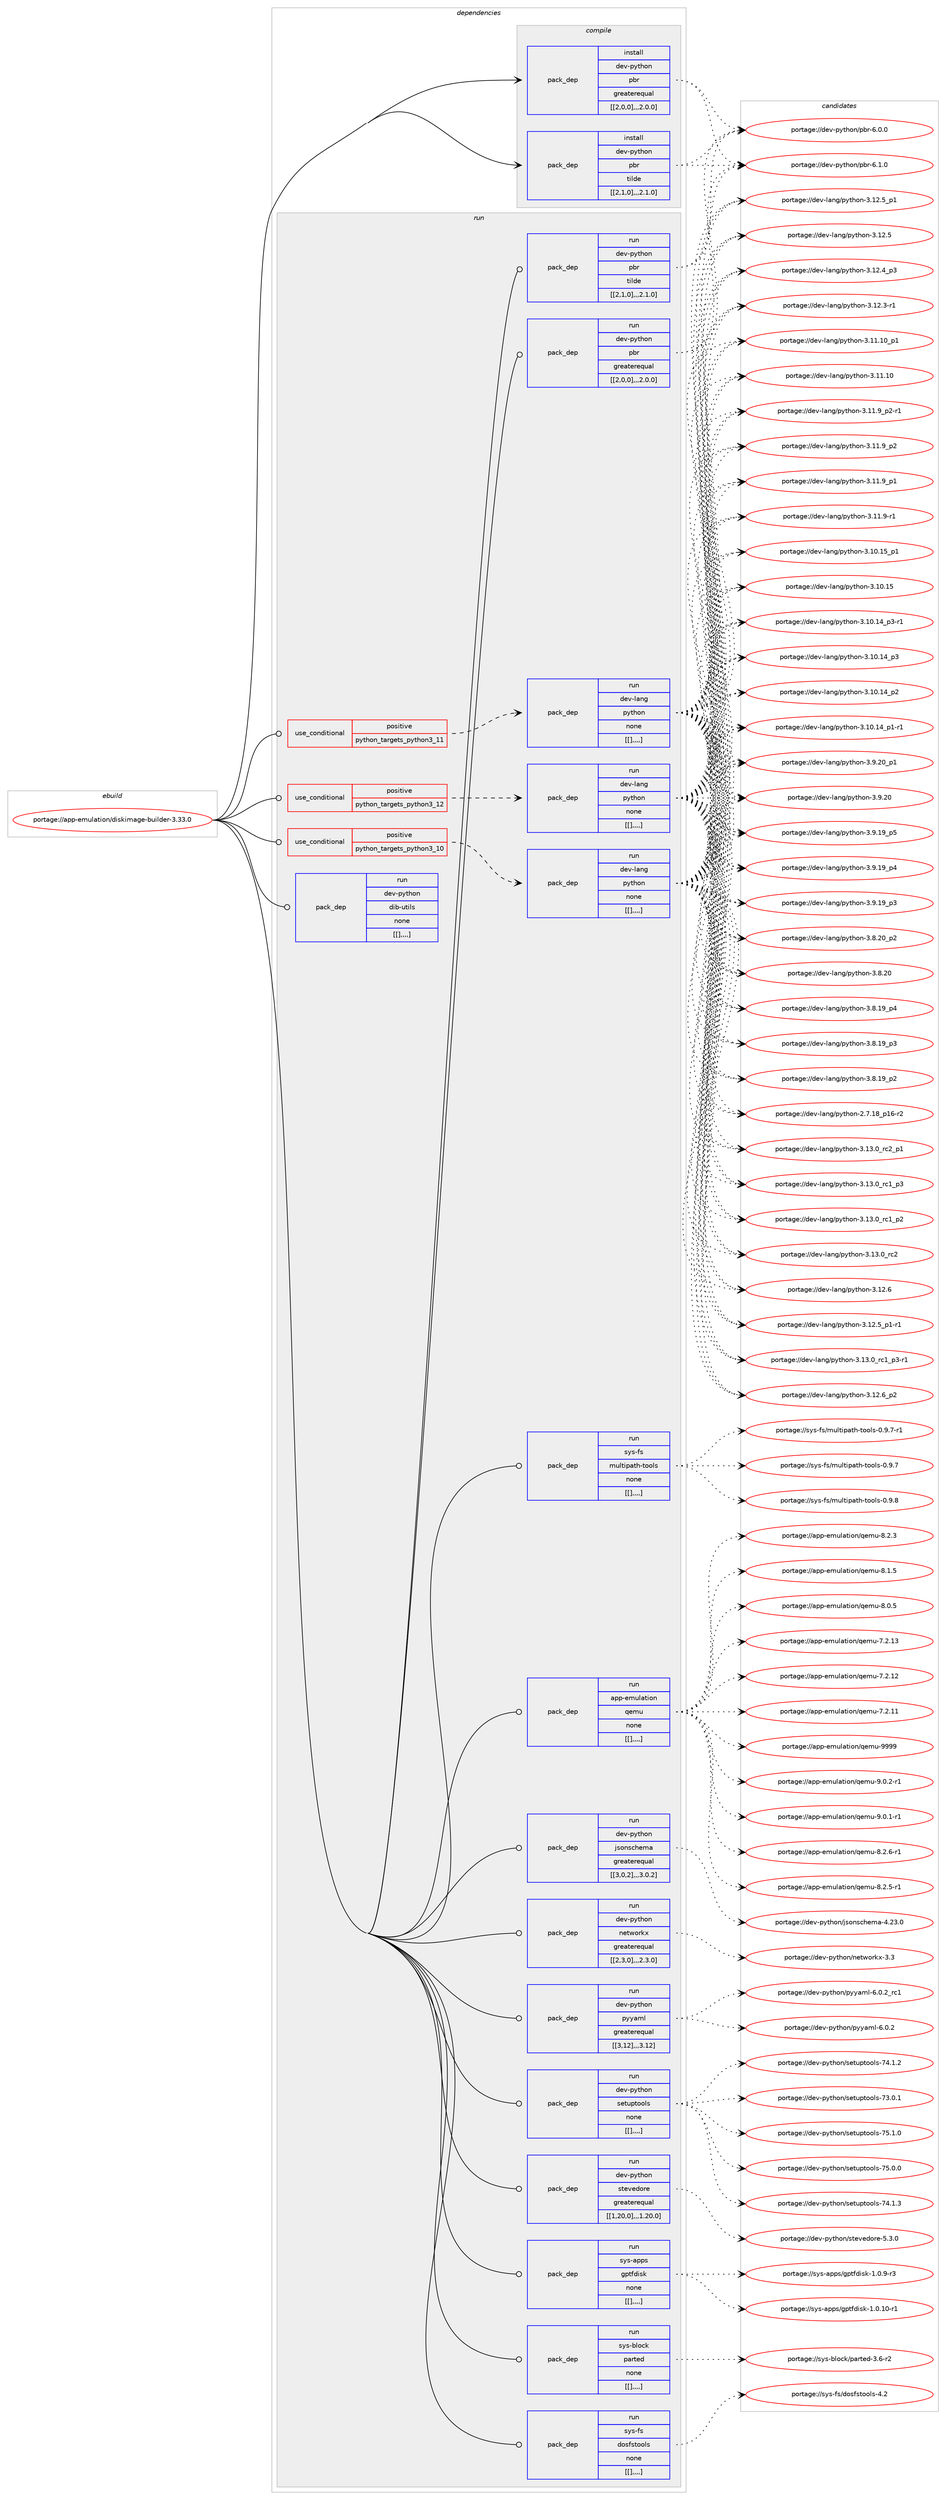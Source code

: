 digraph prolog {

# *************
# Graph options
# *************

newrank=true;
concentrate=true;
compound=true;
graph [rankdir=LR,fontname=Helvetica,fontsize=10,ranksep=1.5];#, ranksep=2.5, nodesep=0.2];
edge  [arrowhead=vee];
node  [fontname=Helvetica,fontsize=10];

# **********
# The ebuild
# **********

subgraph cluster_leftcol {
color=gray;
label=<<i>ebuild</i>>;
id [label="portage://app-emulation/diskimage-builder-3.33.0", color=red, width=4, href="../app-emulation/diskimage-builder-3.33.0.svg"];
}

# ****************
# The dependencies
# ****************

subgraph cluster_midcol {
color=gray;
label=<<i>dependencies</i>>;
subgraph cluster_compile {
fillcolor="#eeeeee";
style=filled;
label=<<i>compile</i>>;
subgraph pack17624 {
dependency24391 [label=<<TABLE BORDER="0" CELLBORDER="1" CELLSPACING="0" CELLPADDING="4" WIDTH="220"><TR><TD ROWSPAN="6" CELLPADDING="30">pack_dep</TD></TR><TR><TD WIDTH="110">install</TD></TR><TR><TD>dev-python</TD></TR><TR><TD>pbr</TD></TR><TR><TD>greaterequal</TD></TR><TR><TD>[[2,0,0],,,2.0.0]</TD></TR></TABLE>>, shape=none, color=blue];
}
id:e -> dependency24391:w [weight=20,style="solid",arrowhead="vee"];
subgraph pack17625 {
dependency24392 [label=<<TABLE BORDER="0" CELLBORDER="1" CELLSPACING="0" CELLPADDING="4" WIDTH="220"><TR><TD ROWSPAN="6" CELLPADDING="30">pack_dep</TD></TR><TR><TD WIDTH="110">install</TD></TR><TR><TD>dev-python</TD></TR><TR><TD>pbr</TD></TR><TR><TD>tilde</TD></TR><TR><TD>[[2,1,0],,,2.1.0]</TD></TR></TABLE>>, shape=none, color=blue];
}
id:e -> dependency24392:w [weight=20,style="solid",arrowhead="vee"];
}
subgraph cluster_compileandrun {
fillcolor="#eeeeee";
style=filled;
label=<<i>compile and run</i>>;
}
subgraph cluster_run {
fillcolor="#eeeeee";
style=filled;
label=<<i>run</i>>;
subgraph cond6618 {
dependency24393 [label=<<TABLE BORDER="0" CELLBORDER="1" CELLSPACING="0" CELLPADDING="4"><TR><TD ROWSPAN="3" CELLPADDING="10">use_conditional</TD></TR><TR><TD>positive</TD></TR><TR><TD>python_targets_python3_10</TD></TR></TABLE>>, shape=none, color=red];
subgraph pack17626 {
dependency24394 [label=<<TABLE BORDER="0" CELLBORDER="1" CELLSPACING="0" CELLPADDING="4" WIDTH="220"><TR><TD ROWSPAN="6" CELLPADDING="30">pack_dep</TD></TR><TR><TD WIDTH="110">run</TD></TR><TR><TD>dev-lang</TD></TR><TR><TD>python</TD></TR><TR><TD>none</TD></TR><TR><TD>[[],,,,]</TD></TR></TABLE>>, shape=none, color=blue];
}
dependency24393:e -> dependency24394:w [weight=20,style="dashed",arrowhead="vee"];
}
id:e -> dependency24393:w [weight=20,style="solid",arrowhead="odot"];
subgraph cond6619 {
dependency24395 [label=<<TABLE BORDER="0" CELLBORDER="1" CELLSPACING="0" CELLPADDING="4"><TR><TD ROWSPAN="3" CELLPADDING="10">use_conditional</TD></TR><TR><TD>positive</TD></TR><TR><TD>python_targets_python3_11</TD></TR></TABLE>>, shape=none, color=red];
subgraph pack17627 {
dependency24396 [label=<<TABLE BORDER="0" CELLBORDER="1" CELLSPACING="0" CELLPADDING="4" WIDTH="220"><TR><TD ROWSPAN="6" CELLPADDING="30">pack_dep</TD></TR><TR><TD WIDTH="110">run</TD></TR><TR><TD>dev-lang</TD></TR><TR><TD>python</TD></TR><TR><TD>none</TD></TR><TR><TD>[[],,,,]</TD></TR></TABLE>>, shape=none, color=blue];
}
dependency24395:e -> dependency24396:w [weight=20,style="dashed",arrowhead="vee"];
}
id:e -> dependency24395:w [weight=20,style="solid",arrowhead="odot"];
subgraph cond6620 {
dependency24397 [label=<<TABLE BORDER="0" CELLBORDER="1" CELLSPACING="0" CELLPADDING="4"><TR><TD ROWSPAN="3" CELLPADDING="10">use_conditional</TD></TR><TR><TD>positive</TD></TR><TR><TD>python_targets_python3_12</TD></TR></TABLE>>, shape=none, color=red];
subgraph pack17628 {
dependency24398 [label=<<TABLE BORDER="0" CELLBORDER="1" CELLSPACING="0" CELLPADDING="4" WIDTH="220"><TR><TD ROWSPAN="6" CELLPADDING="30">pack_dep</TD></TR><TR><TD WIDTH="110">run</TD></TR><TR><TD>dev-lang</TD></TR><TR><TD>python</TD></TR><TR><TD>none</TD></TR><TR><TD>[[],,,,]</TD></TR></TABLE>>, shape=none, color=blue];
}
dependency24397:e -> dependency24398:w [weight=20,style="dashed",arrowhead="vee"];
}
id:e -> dependency24397:w [weight=20,style="solid",arrowhead="odot"];
subgraph pack17629 {
dependency24399 [label=<<TABLE BORDER="0" CELLBORDER="1" CELLSPACING="0" CELLPADDING="4" WIDTH="220"><TR><TD ROWSPAN="6" CELLPADDING="30">pack_dep</TD></TR><TR><TD WIDTH="110">run</TD></TR><TR><TD>app-emulation</TD></TR><TR><TD>qemu</TD></TR><TR><TD>none</TD></TR><TR><TD>[[],,,,]</TD></TR></TABLE>>, shape=none, color=blue];
}
id:e -> dependency24399:w [weight=20,style="solid",arrowhead="odot"];
subgraph pack17630 {
dependency24400 [label=<<TABLE BORDER="0" CELLBORDER="1" CELLSPACING="0" CELLPADDING="4" WIDTH="220"><TR><TD ROWSPAN="6" CELLPADDING="30">pack_dep</TD></TR><TR><TD WIDTH="110">run</TD></TR><TR><TD>dev-python</TD></TR><TR><TD>jsonschema</TD></TR><TR><TD>greaterequal</TD></TR><TR><TD>[[3,0,2],,,3.0.2]</TD></TR></TABLE>>, shape=none, color=blue];
}
id:e -> dependency24400:w [weight=20,style="solid",arrowhead="odot"];
subgraph pack17631 {
dependency24401 [label=<<TABLE BORDER="0" CELLBORDER="1" CELLSPACING="0" CELLPADDING="4" WIDTH="220"><TR><TD ROWSPAN="6" CELLPADDING="30">pack_dep</TD></TR><TR><TD WIDTH="110">run</TD></TR><TR><TD>dev-python</TD></TR><TR><TD>networkx</TD></TR><TR><TD>greaterequal</TD></TR><TR><TD>[[2,3,0],,,2.3.0]</TD></TR></TABLE>>, shape=none, color=blue];
}
id:e -> dependency24401:w [weight=20,style="solid",arrowhead="odot"];
subgraph pack17632 {
dependency24402 [label=<<TABLE BORDER="0" CELLBORDER="1" CELLSPACING="0" CELLPADDING="4" WIDTH="220"><TR><TD ROWSPAN="6" CELLPADDING="30">pack_dep</TD></TR><TR><TD WIDTH="110">run</TD></TR><TR><TD>dev-python</TD></TR><TR><TD>pbr</TD></TR><TR><TD>greaterequal</TD></TR><TR><TD>[[2,0,0],,,2.0.0]</TD></TR></TABLE>>, shape=none, color=blue];
}
id:e -> dependency24402:w [weight=20,style="solid",arrowhead="odot"];
subgraph pack17633 {
dependency24403 [label=<<TABLE BORDER="0" CELLBORDER="1" CELLSPACING="0" CELLPADDING="4" WIDTH="220"><TR><TD ROWSPAN="6" CELLPADDING="30">pack_dep</TD></TR><TR><TD WIDTH="110">run</TD></TR><TR><TD>dev-python</TD></TR><TR><TD>pyyaml</TD></TR><TR><TD>greaterequal</TD></TR><TR><TD>[[3,12],,,3.12]</TD></TR></TABLE>>, shape=none, color=blue];
}
id:e -> dependency24403:w [weight=20,style="solid",arrowhead="odot"];
subgraph pack17634 {
dependency24404 [label=<<TABLE BORDER="0" CELLBORDER="1" CELLSPACING="0" CELLPADDING="4" WIDTH="220"><TR><TD ROWSPAN="6" CELLPADDING="30">pack_dep</TD></TR><TR><TD WIDTH="110">run</TD></TR><TR><TD>dev-python</TD></TR><TR><TD>setuptools</TD></TR><TR><TD>none</TD></TR><TR><TD>[[],,,,]</TD></TR></TABLE>>, shape=none, color=blue];
}
id:e -> dependency24404:w [weight=20,style="solid",arrowhead="odot"];
subgraph pack17635 {
dependency24405 [label=<<TABLE BORDER="0" CELLBORDER="1" CELLSPACING="0" CELLPADDING="4" WIDTH="220"><TR><TD ROWSPAN="6" CELLPADDING="30">pack_dep</TD></TR><TR><TD WIDTH="110">run</TD></TR><TR><TD>dev-python</TD></TR><TR><TD>stevedore</TD></TR><TR><TD>greaterequal</TD></TR><TR><TD>[[1,20,0],,,1.20.0]</TD></TR></TABLE>>, shape=none, color=blue];
}
id:e -> dependency24405:w [weight=20,style="solid",arrowhead="odot"];
subgraph pack17636 {
dependency24406 [label=<<TABLE BORDER="0" CELLBORDER="1" CELLSPACING="0" CELLPADDING="4" WIDTH="220"><TR><TD ROWSPAN="6" CELLPADDING="30">pack_dep</TD></TR><TR><TD WIDTH="110">run</TD></TR><TR><TD>sys-apps</TD></TR><TR><TD>gptfdisk</TD></TR><TR><TD>none</TD></TR><TR><TD>[[],,,,]</TD></TR></TABLE>>, shape=none, color=blue];
}
id:e -> dependency24406:w [weight=20,style="solid",arrowhead="odot"];
subgraph pack17637 {
dependency24407 [label=<<TABLE BORDER="0" CELLBORDER="1" CELLSPACING="0" CELLPADDING="4" WIDTH="220"><TR><TD ROWSPAN="6" CELLPADDING="30">pack_dep</TD></TR><TR><TD WIDTH="110">run</TD></TR><TR><TD>sys-block</TD></TR><TR><TD>parted</TD></TR><TR><TD>none</TD></TR><TR><TD>[[],,,,]</TD></TR></TABLE>>, shape=none, color=blue];
}
id:e -> dependency24407:w [weight=20,style="solid",arrowhead="odot"];
subgraph pack17638 {
dependency24408 [label=<<TABLE BORDER="0" CELLBORDER="1" CELLSPACING="0" CELLPADDING="4" WIDTH="220"><TR><TD ROWSPAN="6" CELLPADDING="30">pack_dep</TD></TR><TR><TD WIDTH="110">run</TD></TR><TR><TD>sys-fs</TD></TR><TR><TD>dosfstools</TD></TR><TR><TD>none</TD></TR><TR><TD>[[],,,,]</TD></TR></TABLE>>, shape=none, color=blue];
}
id:e -> dependency24408:w [weight=20,style="solid",arrowhead="odot"];
subgraph pack17639 {
dependency24409 [label=<<TABLE BORDER="0" CELLBORDER="1" CELLSPACING="0" CELLPADDING="4" WIDTH="220"><TR><TD ROWSPAN="6" CELLPADDING="30">pack_dep</TD></TR><TR><TD WIDTH="110">run</TD></TR><TR><TD>sys-fs</TD></TR><TR><TD>multipath-tools</TD></TR><TR><TD>none</TD></TR><TR><TD>[[],,,,]</TD></TR></TABLE>>, shape=none, color=blue];
}
id:e -> dependency24409:w [weight=20,style="solid",arrowhead="odot"];
subgraph pack17640 {
dependency24410 [label=<<TABLE BORDER="0" CELLBORDER="1" CELLSPACING="0" CELLPADDING="4" WIDTH="220"><TR><TD ROWSPAN="6" CELLPADDING="30">pack_dep</TD></TR><TR><TD WIDTH="110">run</TD></TR><TR><TD>dev-python</TD></TR><TR><TD>dib-utils</TD></TR><TR><TD>none</TD></TR><TR><TD>[[],,,,]</TD></TR></TABLE>>, shape=none, color=blue];
}
id:e -> dependency24410:w [weight=20,style="solid",arrowhead="odot"];
subgraph pack17641 {
dependency24411 [label=<<TABLE BORDER="0" CELLBORDER="1" CELLSPACING="0" CELLPADDING="4" WIDTH="220"><TR><TD ROWSPAN="6" CELLPADDING="30">pack_dep</TD></TR><TR><TD WIDTH="110">run</TD></TR><TR><TD>dev-python</TD></TR><TR><TD>pbr</TD></TR><TR><TD>tilde</TD></TR><TR><TD>[[2,1,0],,,2.1.0]</TD></TR></TABLE>>, shape=none, color=blue];
}
id:e -> dependency24411:w [weight=20,style="solid",arrowhead="odot"];
}
}

# **************
# The candidates
# **************

subgraph cluster_choices {
rank=same;
color=gray;
label=<<i>candidates</i>>;

subgraph choice17624 {
color=black;
nodesep=1;
choice100101118451121211161041111104711298114455446494648 [label="portage://dev-python/pbr-6.1.0", color=red, width=4,href="../dev-python/pbr-6.1.0.svg"];
choice100101118451121211161041111104711298114455446484648 [label="portage://dev-python/pbr-6.0.0", color=red, width=4,href="../dev-python/pbr-6.0.0.svg"];
dependency24391:e -> choice100101118451121211161041111104711298114455446494648:w [style=dotted,weight="100"];
dependency24391:e -> choice100101118451121211161041111104711298114455446484648:w [style=dotted,weight="100"];
}
subgraph choice17625 {
color=black;
nodesep=1;
choice100101118451121211161041111104711298114455446494648 [label="portage://dev-python/pbr-6.1.0", color=red, width=4,href="../dev-python/pbr-6.1.0.svg"];
choice100101118451121211161041111104711298114455446484648 [label="portage://dev-python/pbr-6.0.0", color=red, width=4,href="../dev-python/pbr-6.0.0.svg"];
dependency24392:e -> choice100101118451121211161041111104711298114455446494648:w [style=dotted,weight="100"];
dependency24392:e -> choice100101118451121211161041111104711298114455446484648:w [style=dotted,weight="100"];
}
subgraph choice17626 {
color=black;
nodesep=1;
choice100101118451089711010347112121116104111110455146495146489511499509511249 [label="portage://dev-lang/python-3.13.0_rc2_p1", color=red, width=4,href="../dev-lang/python-3.13.0_rc2_p1.svg"];
choice10010111845108971101034711212111610411111045514649514648951149950 [label="portage://dev-lang/python-3.13.0_rc2", color=red, width=4,href="../dev-lang/python-3.13.0_rc2.svg"];
choice1001011184510897110103471121211161041111104551464951464895114994995112514511449 [label="portage://dev-lang/python-3.13.0_rc1_p3-r1", color=red, width=4,href="../dev-lang/python-3.13.0_rc1_p3-r1.svg"];
choice100101118451089711010347112121116104111110455146495146489511499499511251 [label="portage://dev-lang/python-3.13.0_rc1_p3", color=red, width=4,href="../dev-lang/python-3.13.0_rc1_p3.svg"];
choice100101118451089711010347112121116104111110455146495146489511499499511250 [label="portage://dev-lang/python-3.13.0_rc1_p2", color=red, width=4,href="../dev-lang/python-3.13.0_rc1_p2.svg"];
choice100101118451089711010347112121116104111110455146495046549511250 [label="portage://dev-lang/python-3.12.6_p2", color=red, width=4,href="../dev-lang/python-3.12.6_p2.svg"];
choice10010111845108971101034711212111610411111045514649504654 [label="portage://dev-lang/python-3.12.6", color=red, width=4,href="../dev-lang/python-3.12.6.svg"];
choice1001011184510897110103471121211161041111104551464950465395112494511449 [label="portage://dev-lang/python-3.12.5_p1-r1", color=red, width=4,href="../dev-lang/python-3.12.5_p1-r1.svg"];
choice100101118451089711010347112121116104111110455146495046539511249 [label="portage://dev-lang/python-3.12.5_p1", color=red, width=4,href="../dev-lang/python-3.12.5_p1.svg"];
choice10010111845108971101034711212111610411111045514649504653 [label="portage://dev-lang/python-3.12.5", color=red, width=4,href="../dev-lang/python-3.12.5.svg"];
choice100101118451089711010347112121116104111110455146495046529511251 [label="portage://dev-lang/python-3.12.4_p3", color=red, width=4,href="../dev-lang/python-3.12.4_p3.svg"];
choice100101118451089711010347112121116104111110455146495046514511449 [label="portage://dev-lang/python-3.12.3-r1", color=red, width=4,href="../dev-lang/python-3.12.3-r1.svg"];
choice10010111845108971101034711212111610411111045514649494649489511249 [label="portage://dev-lang/python-3.11.10_p1", color=red, width=4,href="../dev-lang/python-3.11.10_p1.svg"];
choice1001011184510897110103471121211161041111104551464949464948 [label="portage://dev-lang/python-3.11.10", color=red, width=4,href="../dev-lang/python-3.11.10.svg"];
choice1001011184510897110103471121211161041111104551464949465795112504511449 [label="portage://dev-lang/python-3.11.9_p2-r1", color=red, width=4,href="../dev-lang/python-3.11.9_p2-r1.svg"];
choice100101118451089711010347112121116104111110455146494946579511250 [label="portage://dev-lang/python-3.11.9_p2", color=red, width=4,href="../dev-lang/python-3.11.9_p2.svg"];
choice100101118451089711010347112121116104111110455146494946579511249 [label="portage://dev-lang/python-3.11.9_p1", color=red, width=4,href="../dev-lang/python-3.11.9_p1.svg"];
choice100101118451089711010347112121116104111110455146494946574511449 [label="portage://dev-lang/python-3.11.9-r1", color=red, width=4,href="../dev-lang/python-3.11.9-r1.svg"];
choice10010111845108971101034711212111610411111045514649484649539511249 [label="portage://dev-lang/python-3.10.15_p1", color=red, width=4,href="../dev-lang/python-3.10.15_p1.svg"];
choice1001011184510897110103471121211161041111104551464948464953 [label="portage://dev-lang/python-3.10.15", color=red, width=4,href="../dev-lang/python-3.10.15.svg"];
choice100101118451089711010347112121116104111110455146494846495295112514511449 [label="portage://dev-lang/python-3.10.14_p3-r1", color=red, width=4,href="../dev-lang/python-3.10.14_p3-r1.svg"];
choice10010111845108971101034711212111610411111045514649484649529511251 [label="portage://dev-lang/python-3.10.14_p3", color=red, width=4,href="../dev-lang/python-3.10.14_p3.svg"];
choice10010111845108971101034711212111610411111045514649484649529511250 [label="portage://dev-lang/python-3.10.14_p2", color=red, width=4,href="../dev-lang/python-3.10.14_p2.svg"];
choice100101118451089711010347112121116104111110455146494846495295112494511449 [label="portage://dev-lang/python-3.10.14_p1-r1", color=red, width=4,href="../dev-lang/python-3.10.14_p1-r1.svg"];
choice100101118451089711010347112121116104111110455146574650489511249 [label="portage://dev-lang/python-3.9.20_p1", color=red, width=4,href="../dev-lang/python-3.9.20_p1.svg"];
choice10010111845108971101034711212111610411111045514657465048 [label="portage://dev-lang/python-3.9.20", color=red, width=4,href="../dev-lang/python-3.9.20.svg"];
choice100101118451089711010347112121116104111110455146574649579511253 [label="portage://dev-lang/python-3.9.19_p5", color=red, width=4,href="../dev-lang/python-3.9.19_p5.svg"];
choice100101118451089711010347112121116104111110455146574649579511252 [label="portage://dev-lang/python-3.9.19_p4", color=red, width=4,href="../dev-lang/python-3.9.19_p4.svg"];
choice100101118451089711010347112121116104111110455146574649579511251 [label="portage://dev-lang/python-3.9.19_p3", color=red, width=4,href="../dev-lang/python-3.9.19_p3.svg"];
choice100101118451089711010347112121116104111110455146564650489511250 [label="portage://dev-lang/python-3.8.20_p2", color=red, width=4,href="../dev-lang/python-3.8.20_p2.svg"];
choice10010111845108971101034711212111610411111045514656465048 [label="portage://dev-lang/python-3.8.20", color=red, width=4,href="../dev-lang/python-3.8.20.svg"];
choice100101118451089711010347112121116104111110455146564649579511252 [label="portage://dev-lang/python-3.8.19_p4", color=red, width=4,href="../dev-lang/python-3.8.19_p4.svg"];
choice100101118451089711010347112121116104111110455146564649579511251 [label="portage://dev-lang/python-3.8.19_p3", color=red, width=4,href="../dev-lang/python-3.8.19_p3.svg"];
choice100101118451089711010347112121116104111110455146564649579511250 [label="portage://dev-lang/python-3.8.19_p2", color=red, width=4,href="../dev-lang/python-3.8.19_p2.svg"];
choice100101118451089711010347112121116104111110455046554649569511249544511450 [label="portage://dev-lang/python-2.7.18_p16-r2", color=red, width=4,href="../dev-lang/python-2.7.18_p16-r2.svg"];
dependency24394:e -> choice100101118451089711010347112121116104111110455146495146489511499509511249:w [style=dotted,weight="100"];
dependency24394:e -> choice10010111845108971101034711212111610411111045514649514648951149950:w [style=dotted,weight="100"];
dependency24394:e -> choice1001011184510897110103471121211161041111104551464951464895114994995112514511449:w [style=dotted,weight="100"];
dependency24394:e -> choice100101118451089711010347112121116104111110455146495146489511499499511251:w [style=dotted,weight="100"];
dependency24394:e -> choice100101118451089711010347112121116104111110455146495146489511499499511250:w [style=dotted,weight="100"];
dependency24394:e -> choice100101118451089711010347112121116104111110455146495046549511250:w [style=dotted,weight="100"];
dependency24394:e -> choice10010111845108971101034711212111610411111045514649504654:w [style=dotted,weight="100"];
dependency24394:e -> choice1001011184510897110103471121211161041111104551464950465395112494511449:w [style=dotted,weight="100"];
dependency24394:e -> choice100101118451089711010347112121116104111110455146495046539511249:w [style=dotted,weight="100"];
dependency24394:e -> choice10010111845108971101034711212111610411111045514649504653:w [style=dotted,weight="100"];
dependency24394:e -> choice100101118451089711010347112121116104111110455146495046529511251:w [style=dotted,weight="100"];
dependency24394:e -> choice100101118451089711010347112121116104111110455146495046514511449:w [style=dotted,weight="100"];
dependency24394:e -> choice10010111845108971101034711212111610411111045514649494649489511249:w [style=dotted,weight="100"];
dependency24394:e -> choice1001011184510897110103471121211161041111104551464949464948:w [style=dotted,weight="100"];
dependency24394:e -> choice1001011184510897110103471121211161041111104551464949465795112504511449:w [style=dotted,weight="100"];
dependency24394:e -> choice100101118451089711010347112121116104111110455146494946579511250:w [style=dotted,weight="100"];
dependency24394:e -> choice100101118451089711010347112121116104111110455146494946579511249:w [style=dotted,weight="100"];
dependency24394:e -> choice100101118451089711010347112121116104111110455146494946574511449:w [style=dotted,weight="100"];
dependency24394:e -> choice10010111845108971101034711212111610411111045514649484649539511249:w [style=dotted,weight="100"];
dependency24394:e -> choice1001011184510897110103471121211161041111104551464948464953:w [style=dotted,weight="100"];
dependency24394:e -> choice100101118451089711010347112121116104111110455146494846495295112514511449:w [style=dotted,weight="100"];
dependency24394:e -> choice10010111845108971101034711212111610411111045514649484649529511251:w [style=dotted,weight="100"];
dependency24394:e -> choice10010111845108971101034711212111610411111045514649484649529511250:w [style=dotted,weight="100"];
dependency24394:e -> choice100101118451089711010347112121116104111110455146494846495295112494511449:w [style=dotted,weight="100"];
dependency24394:e -> choice100101118451089711010347112121116104111110455146574650489511249:w [style=dotted,weight="100"];
dependency24394:e -> choice10010111845108971101034711212111610411111045514657465048:w [style=dotted,weight="100"];
dependency24394:e -> choice100101118451089711010347112121116104111110455146574649579511253:w [style=dotted,weight="100"];
dependency24394:e -> choice100101118451089711010347112121116104111110455146574649579511252:w [style=dotted,weight="100"];
dependency24394:e -> choice100101118451089711010347112121116104111110455146574649579511251:w [style=dotted,weight="100"];
dependency24394:e -> choice100101118451089711010347112121116104111110455146564650489511250:w [style=dotted,weight="100"];
dependency24394:e -> choice10010111845108971101034711212111610411111045514656465048:w [style=dotted,weight="100"];
dependency24394:e -> choice100101118451089711010347112121116104111110455146564649579511252:w [style=dotted,weight="100"];
dependency24394:e -> choice100101118451089711010347112121116104111110455146564649579511251:w [style=dotted,weight="100"];
dependency24394:e -> choice100101118451089711010347112121116104111110455146564649579511250:w [style=dotted,weight="100"];
dependency24394:e -> choice100101118451089711010347112121116104111110455046554649569511249544511450:w [style=dotted,weight="100"];
}
subgraph choice17627 {
color=black;
nodesep=1;
choice100101118451089711010347112121116104111110455146495146489511499509511249 [label="portage://dev-lang/python-3.13.0_rc2_p1", color=red, width=4,href="../dev-lang/python-3.13.0_rc2_p1.svg"];
choice10010111845108971101034711212111610411111045514649514648951149950 [label="portage://dev-lang/python-3.13.0_rc2", color=red, width=4,href="../dev-lang/python-3.13.0_rc2.svg"];
choice1001011184510897110103471121211161041111104551464951464895114994995112514511449 [label="portage://dev-lang/python-3.13.0_rc1_p3-r1", color=red, width=4,href="../dev-lang/python-3.13.0_rc1_p3-r1.svg"];
choice100101118451089711010347112121116104111110455146495146489511499499511251 [label="portage://dev-lang/python-3.13.0_rc1_p3", color=red, width=4,href="../dev-lang/python-3.13.0_rc1_p3.svg"];
choice100101118451089711010347112121116104111110455146495146489511499499511250 [label="portage://dev-lang/python-3.13.0_rc1_p2", color=red, width=4,href="../dev-lang/python-3.13.0_rc1_p2.svg"];
choice100101118451089711010347112121116104111110455146495046549511250 [label="portage://dev-lang/python-3.12.6_p2", color=red, width=4,href="../dev-lang/python-3.12.6_p2.svg"];
choice10010111845108971101034711212111610411111045514649504654 [label="portage://dev-lang/python-3.12.6", color=red, width=4,href="../dev-lang/python-3.12.6.svg"];
choice1001011184510897110103471121211161041111104551464950465395112494511449 [label="portage://dev-lang/python-3.12.5_p1-r1", color=red, width=4,href="../dev-lang/python-3.12.5_p1-r1.svg"];
choice100101118451089711010347112121116104111110455146495046539511249 [label="portage://dev-lang/python-3.12.5_p1", color=red, width=4,href="../dev-lang/python-3.12.5_p1.svg"];
choice10010111845108971101034711212111610411111045514649504653 [label="portage://dev-lang/python-3.12.5", color=red, width=4,href="../dev-lang/python-3.12.5.svg"];
choice100101118451089711010347112121116104111110455146495046529511251 [label="portage://dev-lang/python-3.12.4_p3", color=red, width=4,href="../dev-lang/python-3.12.4_p3.svg"];
choice100101118451089711010347112121116104111110455146495046514511449 [label="portage://dev-lang/python-3.12.3-r1", color=red, width=4,href="../dev-lang/python-3.12.3-r1.svg"];
choice10010111845108971101034711212111610411111045514649494649489511249 [label="portage://dev-lang/python-3.11.10_p1", color=red, width=4,href="../dev-lang/python-3.11.10_p1.svg"];
choice1001011184510897110103471121211161041111104551464949464948 [label="portage://dev-lang/python-3.11.10", color=red, width=4,href="../dev-lang/python-3.11.10.svg"];
choice1001011184510897110103471121211161041111104551464949465795112504511449 [label="portage://dev-lang/python-3.11.9_p2-r1", color=red, width=4,href="../dev-lang/python-3.11.9_p2-r1.svg"];
choice100101118451089711010347112121116104111110455146494946579511250 [label="portage://dev-lang/python-3.11.9_p2", color=red, width=4,href="../dev-lang/python-3.11.9_p2.svg"];
choice100101118451089711010347112121116104111110455146494946579511249 [label="portage://dev-lang/python-3.11.9_p1", color=red, width=4,href="../dev-lang/python-3.11.9_p1.svg"];
choice100101118451089711010347112121116104111110455146494946574511449 [label="portage://dev-lang/python-3.11.9-r1", color=red, width=4,href="../dev-lang/python-3.11.9-r1.svg"];
choice10010111845108971101034711212111610411111045514649484649539511249 [label="portage://dev-lang/python-3.10.15_p1", color=red, width=4,href="../dev-lang/python-3.10.15_p1.svg"];
choice1001011184510897110103471121211161041111104551464948464953 [label="portage://dev-lang/python-3.10.15", color=red, width=4,href="../dev-lang/python-3.10.15.svg"];
choice100101118451089711010347112121116104111110455146494846495295112514511449 [label="portage://dev-lang/python-3.10.14_p3-r1", color=red, width=4,href="../dev-lang/python-3.10.14_p3-r1.svg"];
choice10010111845108971101034711212111610411111045514649484649529511251 [label="portage://dev-lang/python-3.10.14_p3", color=red, width=4,href="../dev-lang/python-3.10.14_p3.svg"];
choice10010111845108971101034711212111610411111045514649484649529511250 [label="portage://dev-lang/python-3.10.14_p2", color=red, width=4,href="../dev-lang/python-3.10.14_p2.svg"];
choice100101118451089711010347112121116104111110455146494846495295112494511449 [label="portage://dev-lang/python-3.10.14_p1-r1", color=red, width=4,href="../dev-lang/python-3.10.14_p1-r1.svg"];
choice100101118451089711010347112121116104111110455146574650489511249 [label="portage://dev-lang/python-3.9.20_p1", color=red, width=4,href="../dev-lang/python-3.9.20_p1.svg"];
choice10010111845108971101034711212111610411111045514657465048 [label="portage://dev-lang/python-3.9.20", color=red, width=4,href="../dev-lang/python-3.9.20.svg"];
choice100101118451089711010347112121116104111110455146574649579511253 [label="portage://dev-lang/python-3.9.19_p5", color=red, width=4,href="../dev-lang/python-3.9.19_p5.svg"];
choice100101118451089711010347112121116104111110455146574649579511252 [label="portage://dev-lang/python-3.9.19_p4", color=red, width=4,href="../dev-lang/python-3.9.19_p4.svg"];
choice100101118451089711010347112121116104111110455146574649579511251 [label="portage://dev-lang/python-3.9.19_p3", color=red, width=4,href="../dev-lang/python-3.9.19_p3.svg"];
choice100101118451089711010347112121116104111110455146564650489511250 [label="portage://dev-lang/python-3.8.20_p2", color=red, width=4,href="../dev-lang/python-3.8.20_p2.svg"];
choice10010111845108971101034711212111610411111045514656465048 [label="portage://dev-lang/python-3.8.20", color=red, width=4,href="../dev-lang/python-3.8.20.svg"];
choice100101118451089711010347112121116104111110455146564649579511252 [label="portage://dev-lang/python-3.8.19_p4", color=red, width=4,href="../dev-lang/python-3.8.19_p4.svg"];
choice100101118451089711010347112121116104111110455146564649579511251 [label="portage://dev-lang/python-3.8.19_p3", color=red, width=4,href="../dev-lang/python-3.8.19_p3.svg"];
choice100101118451089711010347112121116104111110455146564649579511250 [label="portage://dev-lang/python-3.8.19_p2", color=red, width=4,href="../dev-lang/python-3.8.19_p2.svg"];
choice100101118451089711010347112121116104111110455046554649569511249544511450 [label="portage://dev-lang/python-2.7.18_p16-r2", color=red, width=4,href="../dev-lang/python-2.7.18_p16-r2.svg"];
dependency24396:e -> choice100101118451089711010347112121116104111110455146495146489511499509511249:w [style=dotted,weight="100"];
dependency24396:e -> choice10010111845108971101034711212111610411111045514649514648951149950:w [style=dotted,weight="100"];
dependency24396:e -> choice1001011184510897110103471121211161041111104551464951464895114994995112514511449:w [style=dotted,weight="100"];
dependency24396:e -> choice100101118451089711010347112121116104111110455146495146489511499499511251:w [style=dotted,weight="100"];
dependency24396:e -> choice100101118451089711010347112121116104111110455146495146489511499499511250:w [style=dotted,weight="100"];
dependency24396:e -> choice100101118451089711010347112121116104111110455146495046549511250:w [style=dotted,weight="100"];
dependency24396:e -> choice10010111845108971101034711212111610411111045514649504654:w [style=dotted,weight="100"];
dependency24396:e -> choice1001011184510897110103471121211161041111104551464950465395112494511449:w [style=dotted,weight="100"];
dependency24396:e -> choice100101118451089711010347112121116104111110455146495046539511249:w [style=dotted,weight="100"];
dependency24396:e -> choice10010111845108971101034711212111610411111045514649504653:w [style=dotted,weight="100"];
dependency24396:e -> choice100101118451089711010347112121116104111110455146495046529511251:w [style=dotted,weight="100"];
dependency24396:e -> choice100101118451089711010347112121116104111110455146495046514511449:w [style=dotted,weight="100"];
dependency24396:e -> choice10010111845108971101034711212111610411111045514649494649489511249:w [style=dotted,weight="100"];
dependency24396:e -> choice1001011184510897110103471121211161041111104551464949464948:w [style=dotted,weight="100"];
dependency24396:e -> choice1001011184510897110103471121211161041111104551464949465795112504511449:w [style=dotted,weight="100"];
dependency24396:e -> choice100101118451089711010347112121116104111110455146494946579511250:w [style=dotted,weight="100"];
dependency24396:e -> choice100101118451089711010347112121116104111110455146494946579511249:w [style=dotted,weight="100"];
dependency24396:e -> choice100101118451089711010347112121116104111110455146494946574511449:w [style=dotted,weight="100"];
dependency24396:e -> choice10010111845108971101034711212111610411111045514649484649539511249:w [style=dotted,weight="100"];
dependency24396:e -> choice1001011184510897110103471121211161041111104551464948464953:w [style=dotted,weight="100"];
dependency24396:e -> choice100101118451089711010347112121116104111110455146494846495295112514511449:w [style=dotted,weight="100"];
dependency24396:e -> choice10010111845108971101034711212111610411111045514649484649529511251:w [style=dotted,weight="100"];
dependency24396:e -> choice10010111845108971101034711212111610411111045514649484649529511250:w [style=dotted,weight="100"];
dependency24396:e -> choice100101118451089711010347112121116104111110455146494846495295112494511449:w [style=dotted,weight="100"];
dependency24396:e -> choice100101118451089711010347112121116104111110455146574650489511249:w [style=dotted,weight="100"];
dependency24396:e -> choice10010111845108971101034711212111610411111045514657465048:w [style=dotted,weight="100"];
dependency24396:e -> choice100101118451089711010347112121116104111110455146574649579511253:w [style=dotted,weight="100"];
dependency24396:e -> choice100101118451089711010347112121116104111110455146574649579511252:w [style=dotted,weight="100"];
dependency24396:e -> choice100101118451089711010347112121116104111110455146574649579511251:w [style=dotted,weight="100"];
dependency24396:e -> choice100101118451089711010347112121116104111110455146564650489511250:w [style=dotted,weight="100"];
dependency24396:e -> choice10010111845108971101034711212111610411111045514656465048:w [style=dotted,weight="100"];
dependency24396:e -> choice100101118451089711010347112121116104111110455146564649579511252:w [style=dotted,weight="100"];
dependency24396:e -> choice100101118451089711010347112121116104111110455146564649579511251:w [style=dotted,weight="100"];
dependency24396:e -> choice100101118451089711010347112121116104111110455146564649579511250:w [style=dotted,weight="100"];
dependency24396:e -> choice100101118451089711010347112121116104111110455046554649569511249544511450:w [style=dotted,weight="100"];
}
subgraph choice17628 {
color=black;
nodesep=1;
choice100101118451089711010347112121116104111110455146495146489511499509511249 [label="portage://dev-lang/python-3.13.0_rc2_p1", color=red, width=4,href="../dev-lang/python-3.13.0_rc2_p1.svg"];
choice10010111845108971101034711212111610411111045514649514648951149950 [label="portage://dev-lang/python-3.13.0_rc2", color=red, width=4,href="../dev-lang/python-3.13.0_rc2.svg"];
choice1001011184510897110103471121211161041111104551464951464895114994995112514511449 [label="portage://dev-lang/python-3.13.0_rc1_p3-r1", color=red, width=4,href="../dev-lang/python-3.13.0_rc1_p3-r1.svg"];
choice100101118451089711010347112121116104111110455146495146489511499499511251 [label="portage://dev-lang/python-3.13.0_rc1_p3", color=red, width=4,href="../dev-lang/python-3.13.0_rc1_p3.svg"];
choice100101118451089711010347112121116104111110455146495146489511499499511250 [label="portage://dev-lang/python-3.13.0_rc1_p2", color=red, width=4,href="../dev-lang/python-3.13.0_rc1_p2.svg"];
choice100101118451089711010347112121116104111110455146495046549511250 [label="portage://dev-lang/python-3.12.6_p2", color=red, width=4,href="../dev-lang/python-3.12.6_p2.svg"];
choice10010111845108971101034711212111610411111045514649504654 [label="portage://dev-lang/python-3.12.6", color=red, width=4,href="../dev-lang/python-3.12.6.svg"];
choice1001011184510897110103471121211161041111104551464950465395112494511449 [label="portage://dev-lang/python-3.12.5_p1-r1", color=red, width=4,href="../dev-lang/python-3.12.5_p1-r1.svg"];
choice100101118451089711010347112121116104111110455146495046539511249 [label="portage://dev-lang/python-3.12.5_p1", color=red, width=4,href="../dev-lang/python-3.12.5_p1.svg"];
choice10010111845108971101034711212111610411111045514649504653 [label="portage://dev-lang/python-3.12.5", color=red, width=4,href="../dev-lang/python-3.12.5.svg"];
choice100101118451089711010347112121116104111110455146495046529511251 [label="portage://dev-lang/python-3.12.4_p3", color=red, width=4,href="../dev-lang/python-3.12.4_p3.svg"];
choice100101118451089711010347112121116104111110455146495046514511449 [label="portage://dev-lang/python-3.12.3-r1", color=red, width=4,href="../dev-lang/python-3.12.3-r1.svg"];
choice10010111845108971101034711212111610411111045514649494649489511249 [label="portage://dev-lang/python-3.11.10_p1", color=red, width=4,href="../dev-lang/python-3.11.10_p1.svg"];
choice1001011184510897110103471121211161041111104551464949464948 [label="portage://dev-lang/python-3.11.10", color=red, width=4,href="../dev-lang/python-3.11.10.svg"];
choice1001011184510897110103471121211161041111104551464949465795112504511449 [label="portage://dev-lang/python-3.11.9_p2-r1", color=red, width=4,href="../dev-lang/python-3.11.9_p2-r1.svg"];
choice100101118451089711010347112121116104111110455146494946579511250 [label="portage://dev-lang/python-3.11.9_p2", color=red, width=4,href="../dev-lang/python-3.11.9_p2.svg"];
choice100101118451089711010347112121116104111110455146494946579511249 [label="portage://dev-lang/python-3.11.9_p1", color=red, width=4,href="../dev-lang/python-3.11.9_p1.svg"];
choice100101118451089711010347112121116104111110455146494946574511449 [label="portage://dev-lang/python-3.11.9-r1", color=red, width=4,href="../dev-lang/python-3.11.9-r1.svg"];
choice10010111845108971101034711212111610411111045514649484649539511249 [label="portage://dev-lang/python-3.10.15_p1", color=red, width=4,href="../dev-lang/python-3.10.15_p1.svg"];
choice1001011184510897110103471121211161041111104551464948464953 [label="portage://dev-lang/python-3.10.15", color=red, width=4,href="../dev-lang/python-3.10.15.svg"];
choice100101118451089711010347112121116104111110455146494846495295112514511449 [label="portage://dev-lang/python-3.10.14_p3-r1", color=red, width=4,href="../dev-lang/python-3.10.14_p3-r1.svg"];
choice10010111845108971101034711212111610411111045514649484649529511251 [label="portage://dev-lang/python-3.10.14_p3", color=red, width=4,href="../dev-lang/python-3.10.14_p3.svg"];
choice10010111845108971101034711212111610411111045514649484649529511250 [label="portage://dev-lang/python-3.10.14_p2", color=red, width=4,href="../dev-lang/python-3.10.14_p2.svg"];
choice100101118451089711010347112121116104111110455146494846495295112494511449 [label="portage://dev-lang/python-3.10.14_p1-r1", color=red, width=4,href="../dev-lang/python-3.10.14_p1-r1.svg"];
choice100101118451089711010347112121116104111110455146574650489511249 [label="portage://dev-lang/python-3.9.20_p1", color=red, width=4,href="../dev-lang/python-3.9.20_p1.svg"];
choice10010111845108971101034711212111610411111045514657465048 [label="portage://dev-lang/python-3.9.20", color=red, width=4,href="../dev-lang/python-3.9.20.svg"];
choice100101118451089711010347112121116104111110455146574649579511253 [label="portage://dev-lang/python-3.9.19_p5", color=red, width=4,href="../dev-lang/python-3.9.19_p5.svg"];
choice100101118451089711010347112121116104111110455146574649579511252 [label="portage://dev-lang/python-3.9.19_p4", color=red, width=4,href="../dev-lang/python-3.9.19_p4.svg"];
choice100101118451089711010347112121116104111110455146574649579511251 [label="portage://dev-lang/python-3.9.19_p3", color=red, width=4,href="../dev-lang/python-3.9.19_p3.svg"];
choice100101118451089711010347112121116104111110455146564650489511250 [label="portage://dev-lang/python-3.8.20_p2", color=red, width=4,href="../dev-lang/python-3.8.20_p2.svg"];
choice10010111845108971101034711212111610411111045514656465048 [label="portage://dev-lang/python-3.8.20", color=red, width=4,href="../dev-lang/python-3.8.20.svg"];
choice100101118451089711010347112121116104111110455146564649579511252 [label="portage://dev-lang/python-3.8.19_p4", color=red, width=4,href="../dev-lang/python-3.8.19_p4.svg"];
choice100101118451089711010347112121116104111110455146564649579511251 [label="portage://dev-lang/python-3.8.19_p3", color=red, width=4,href="../dev-lang/python-3.8.19_p3.svg"];
choice100101118451089711010347112121116104111110455146564649579511250 [label="portage://dev-lang/python-3.8.19_p2", color=red, width=4,href="../dev-lang/python-3.8.19_p2.svg"];
choice100101118451089711010347112121116104111110455046554649569511249544511450 [label="portage://dev-lang/python-2.7.18_p16-r2", color=red, width=4,href="../dev-lang/python-2.7.18_p16-r2.svg"];
dependency24398:e -> choice100101118451089711010347112121116104111110455146495146489511499509511249:w [style=dotted,weight="100"];
dependency24398:e -> choice10010111845108971101034711212111610411111045514649514648951149950:w [style=dotted,weight="100"];
dependency24398:e -> choice1001011184510897110103471121211161041111104551464951464895114994995112514511449:w [style=dotted,weight="100"];
dependency24398:e -> choice100101118451089711010347112121116104111110455146495146489511499499511251:w [style=dotted,weight="100"];
dependency24398:e -> choice100101118451089711010347112121116104111110455146495146489511499499511250:w [style=dotted,weight="100"];
dependency24398:e -> choice100101118451089711010347112121116104111110455146495046549511250:w [style=dotted,weight="100"];
dependency24398:e -> choice10010111845108971101034711212111610411111045514649504654:w [style=dotted,weight="100"];
dependency24398:e -> choice1001011184510897110103471121211161041111104551464950465395112494511449:w [style=dotted,weight="100"];
dependency24398:e -> choice100101118451089711010347112121116104111110455146495046539511249:w [style=dotted,weight="100"];
dependency24398:e -> choice10010111845108971101034711212111610411111045514649504653:w [style=dotted,weight="100"];
dependency24398:e -> choice100101118451089711010347112121116104111110455146495046529511251:w [style=dotted,weight="100"];
dependency24398:e -> choice100101118451089711010347112121116104111110455146495046514511449:w [style=dotted,weight="100"];
dependency24398:e -> choice10010111845108971101034711212111610411111045514649494649489511249:w [style=dotted,weight="100"];
dependency24398:e -> choice1001011184510897110103471121211161041111104551464949464948:w [style=dotted,weight="100"];
dependency24398:e -> choice1001011184510897110103471121211161041111104551464949465795112504511449:w [style=dotted,weight="100"];
dependency24398:e -> choice100101118451089711010347112121116104111110455146494946579511250:w [style=dotted,weight="100"];
dependency24398:e -> choice100101118451089711010347112121116104111110455146494946579511249:w [style=dotted,weight="100"];
dependency24398:e -> choice100101118451089711010347112121116104111110455146494946574511449:w [style=dotted,weight="100"];
dependency24398:e -> choice10010111845108971101034711212111610411111045514649484649539511249:w [style=dotted,weight="100"];
dependency24398:e -> choice1001011184510897110103471121211161041111104551464948464953:w [style=dotted,weight="100"];
dependency24398:e -> choice100101118451089711010347112121116104111110455146494846495295112514511449:w [style=dotted,weight="100"];
dependency24398:e -> choice10010111845108971101034711212111610411111045514649484649529511251:w [style=dotted,weight="100"];
dependency24398:e -> choice10010111845108971101034711212111610411111045514649484649529511250:w [style=dotted,weight="100"];
dependency24398:e -> choice100101118451089711010347112121116104111110455146494846495295112494511449:w [style=dotted,weight="100"];
dependency24398:e -> choice100101118451089711010347112121116104111110455146574650489511249:w [style=dotted,weight="100"];
dependency24398:e -> choice10010111845108971101034711212111610411111045514657465048:w [style=dotted,weight="100"];
dependency24398:e -> choice100101118451089711010347112121116104111110455146574649579511253:w [style=dotted,weight="100"];
dependency24398:e -> choice100101118451089711010347112121116104111110455146574649579511252:w [style=dotted,weight="100"];
dependency24398:e -> choice100101118451089711010347112121116104111110455146574649579511251:w [style=dotted,weight="100"];
dependency24398:e -> choice100101118451089711010347112121116104111110455146564650489511250:w [style=dotted,weight="100"];
dependency24398:e -> choice10010111845108971101034711212111610411111045514656465048:w [style=dotted,weight="100"];
dependency24398:e -> choice100101118451089711010347112121116104111110455146564649579511252:w [style=dotted,weight="100"];
dependency24398:e -> choice100101118451089711010347112121116104111110455146564649579511251:w [style=dotted,weight="100"];
dependency24398:e -> choice100101118451089711010347112121116104111110455146564649579511250:w [style=dotted,weight="100"];
dependency24398:e -> choice100101118451089711010347112121116104111110455046554649569511249544511450:w [style=dotted,weight="100"];
}
subgraph choice17629 {
color=black;
nodesep=1;
choice971121124510110911710897116105111110471131011091174557575757 [label="portage://app-emulation/qemu-9999", color=red, width=4,href="../app-emulation/qemu-9999.svg"];
choice971121124510110911710897116105111110471131011091174557464846504511449 [label="portage://app-emulation/qemu-9.0.2-r1", color=red, width=4,href="../app-emulation/qemu-9.0.2-r1.svg"];
choice971121124510110911710897116105111110471131011091174557464846494511449 [label="portage://app-emulation/qemu-9.0.1-r1", color=red, width=4,href="../app-emulation/qemu-9.0.1-r1.svg"];
choice971121124510110911710897116105111110471131011091174556465046544511449 [label="portage://app-emulation/qemu-8.2.6-r1", color=red, width=4,href="../app-emulation/qemu-8.2.6-r1.svg"];
choice971121124510110911710897116105111110471131011091174556465046534511449 [label="portage://app-emulation/qemu-8.2.5-r1", color=red, width=4,href="../app-emulation/qemu-8.2.5-r1.svg"];
choice97112112451011091171089711610511111047113101109117455646504651 [label="portage://app-emulation/qemu-8.2.3", color=red, width=4,href="../app-emulation/qemu-8.2.3.svg"];
choice97112112451011091171089711610511111047113101109117455646494653 [label="portage://app-emulation/qemu-8.1.5", color=red, width=4,href="../app-emulation/qemu-8.1.5.svg"];
choice97112112451011091171089711610511111047113101109117455646484653 [label="portage://app-emulation/qemu-8.0.5", color=red, width=4,href="../app-emulation/qemu-8.0.5.svg"];
choice9711211245101109117108971161051111104711310110911745554650464951 [label="portage://app-emulation/qemu-7.2.13", color=red, width=4,href="../app-emulation/qemu-7.2.13.svg"];
choice9711211245101109117108971161051111104711310110911745554650464950 [label="portage://app-emulation/qemu-7.2.12", color=red, width=4,href="../app-emulation/qemu-7.2.12.svg"];
choice9711211245101109117108971161051111104711310110911745554650464949 [label="portage://app-emulation/qemu-7.2.11", color=red, width=4,href="../app-emulation/qemu-7.2.11.svg"];
dependency24399:e -> choice971121124510110911710897116105111110471131011091174557575757:w [style=dotted,weight="100"];
dependency24399:e -> choice971121124510110911710897116105111110471131011091174557464846504511449:w [style=dotted,weight="100"];
dependency24399:e -> choice971121124510110911710897116105111110471131011091174557464846494511449:w [style=dotted,weight="100"];
dependency24399:e -> choice971121124510110911710897116105111110471131011091174556465046544511449:w [style=dotted,weight="100"];
dependency24399:e -> choice971121124510110911710897116105111110471131011091174556465046534511449:w [style=dotted,weight="100"];
dependency24399:e -> choice97112112451011091171089711610511111047113101109117455646504651:w [style=dotted,weight="100"];
dependency24399:e -> choice97112112451011091171089711610511111047113101109117455646494653:w [style=dotted,weight="100"];
dependency24399:e -> choice97112112451011091171089711610511111047113101109117455646484653:w [style=dotted,weight="100"];
dependency24399:e -> choice9711211245101109117108971161051111104711310110911745554650464951:w [style=dotted,weight="100"];
dependency24399:e -> choice9711211245101109117108971161051111104711310110911745554650464950:w [style=dotted,weight="100"];
dependency24399:e -> choice9711211245101109117108971161051111104711310110911745554650464949:w [style=dotted,weight="100"];
}
subgraph choice17630 {
color=black;
nodesep=1;
choice1001011184511212111610411111047106115111110115991041011099745524650514648 [label="portage://dev-python/jsonschema-4.23.0", color=red, width=4,href="../dev-python/jsonschema-4.23.0.svg"];
dependency24400:e -> choice1001011184511212111610411111047106115111110115991041011099745524650514648:w [style=dotted,weight="100"];
}
subgraph choice17631 {
color=black;
nodesep=1;
choice100101118451121211161041111104711010111611911111410712045514651 [label="portage://dev-python/networkx-3.3", color=red, width=4,href="../dev-python/networkx-3.3.svg"];
dependency24401:e -> choice100101118451121211161041111104711010111611911111410712045514651:w [style=dotted,weight="100"];
}
subgraph choice17632 {
color=black;
nodesep=1;
choice100101118451121211161041111104711298114455446494648 [label="portage://dev-python/pbr-6.1.0", color=red, width=4,href="../dev-python/pbr-6.1.0.svg"];
choice100101118451121211161041111104711298114455446484648 [label="portage://dev-python/pbr-6.0.0", color=red, width=4,href="../dev-python/pbr-6.0.0.svg"];
dependency24402:e -> choice100101118451121211161041111104711298114455446494648:w [style=dotted,weight="100"];
dependency24402:e -> choice100101118451121211161041111104711298114455446484648:w [style=dotted,weight="100"];
}
subgraph choice17633 {
color=black;
nodesep=1;
choice100101118451121211161041111104711212112197109108455446484650951149949 [label="portage://dev-python/pyyaml-6.0.2_rc1", color=red, width=4,href="../dev-python/pyyaml-6.0.2_rc1.svg"];
choice100101118451121211161041111104711212112197109108455446484650 [label="portage://dev-python/pyyaml-6.0.2", color=red, width=4,href="../dev-python/pyyaml-6.0.2.svg"];
dependency24403:e -> choice100101118451121211161041111104711212112197109108455446484650951149949:w [style=dotted,weight="100"];
dependency24403:e -> choice100101118451121211161041111104711212112197109108455446484650:w [style=dotted,weight="100"];
}
subgraph choice17634 {
color=black;
nodesep=1;
choice100101118451121211161041111104711510111611711211611111110811545555346494648 [label="portage://dev-python/setuptools-75.1.0", color=red, width=4,href="../dev-python/setuptools-75.1.0.svg"];
choice100101118451121211161041111104711510111611711211611111110811545555346484648 [label="portage://dev-python/setuptools-75.0.0", color=red, width=4,href="../dev-python/setuptools-75.0.0.svg"];
choice100101118451121211161041111104711510111611711211611111110811545555246494651 [label="portage://dev-python/setuptools-74.1.3", color=red, width=4,href="../dev-python/setuptools-74.1.3.svg"];
choice100101118451121211161041111104711510111611711211611111110811545555246494650 [label="portage://dev-python/setuptools-74.1.2", color=red, width=4,href="../dev-python/setuptools-74.1.2.svg"];
choice100101118451121211161041111104711510111611711211611111110811545555146484649 [label="portage://dev-python/setuptools-73.0.1", color=red, width=4,href="../dev-python/setuptools-73.0.1.svg"];
dependency24404:e -> choice100101118451121211161041111104711510111611711211611111110811545555346494648:w [style=dotted,weight="100"];
dependency24404:e -> choice100101118451121211161041111104711510111611711211611111110811545555346484648:w [style=dotted,weight="100"];
dependency24404:e -> choice100101118451121211161041111104711510111611711211611111110811545555246494651:w [style=dotted,weight="100"];
dependency24404:e -> choice100101118451121211161041111104711510111611711211611111110811545555246494650:w [style=dotted,weight="100"];
dependency24404:e -> choice100101118451121211161041111104711510111611711211611111110811545555146484649:w [style=dotted,weight="100"];
}
subgraph choice17635 {
color=black;
nodesep=1;
choice1001011184511212111610411111047115116101118101100111114101455346514648 [label="portage://dev-python/stevedore-5.3.0", color=red, width=4,href="../dev-python/stevedore-5.3.0.svg"];
dependency24405:e -> choice1001011184511212111610411111047115116101118101100111114101455346514648:w [style=dotted,weight="100"];
}
subgraph choice17636 {
color=black;
nodesep=1;
choice115121115459711211211547103112116102100105115107454946484649484511449 [label="portage://sys-apps/gptfdisk-1.0.10-r1", color=red, width=4,href="../sys-apps/gptfdisk-1.0.10-r1.svg"];
choice1151211154597112112115471031121161021001051151074549464846574511451 [label="portage://sys-apps/gptfdisk-1.0.9-r3", color=red, width=4,href="../sys-apps/gptfdisk-1.0.9-r3.svg"];
dependency24406:e -> choice115121115459711211211547103112116102100105115107454946484649484511449:w [style=dotted,weight="100"];
dependency24406:e -> choice1151211154597112112115471031121161021001051151074549464846574511451:w [style=dotted,weight="100"];
}
subgraph choice17637 {
color=black;
nodesep=1;
choice1151211154598108111991074711297114116101100455146544511450 [label="portage://sys-block/parted-3.6-r2", color=red, width=4,href="../sys-block/parted-3.6-r2.svg"];
dependency24407:e -> choice1151211154598108111991074711297114116101100455146544511450:w [style=dotted,weight="100"];
}
subgraph choice17638 {
color=black;
nodesep=1;
choice115121115451021154710011111510211511611111110811545524650 [label="portage://sys-fs/dosfstools-4.2", color=red, width=4,href="../sys-fs/dosfstools-4.2.svg"];
dependency24408:e -> choice115121115451021154710011111510211511611111110811545524650:w [style=dotted,weight="100"];
}
subgraph choice17639 {
color=black;
nodesep=1;
choice11512111545102115471091171081161051129711610445116111111108115454846574656 [label="portage://sys-fs/multipath-tools-0.9.8", color=red, width=4,href="../sys-fs/multipath-tools-0.9.8.svg"];
choice115121115451021154710911710811610511297116104451161111111081154548465746554511449 [label="portage://sys-fs/multipath-tools-0.9.7-r1", color=red, width=4,href="../sys-fs/multipath-tools-0.9.7-r1.svg"];
choice11512111545102115471091171081161051129711610445116111111108115454846574655 [label="portage://sys-fs/multipath-tools-0.9.7", color=red, width=4,href="../sys-fs/multipath-tools-0.9.7.svg"];
dependency24409:e -> choice11512111545102115471091171081161051129711610445116111111108115454846574656:w [style=dotted,weight="100"];
dependency24409:e -> choice115121115451021154710911710811610511297116104451161111111081154548465746554511449:w [style=dotted,weight="100"];
dependency24409:e -> choice11512111545102115471091171081161051129711610445116111111108115454846574655:w [style=dotted,weight="100"];
}
subgraph choice17640 {
color=black;
nodesep=1;
}
subgraph choice17641 {
color=black;
nodesep=1;
choice100101118451121211161041111104711298114455446494648 [label="portage://dev-python/pbr-6.1.0", color=red, width=4,href="../dev-python/pbr-6.1.0.svg"];
choice100101118451121211161041111104711298114455446484648 [label="portage://dev-python/pbr-6.0.0", color=red, width=4,href="../dev-python/pbr-6.0.0.svg"];
dependency24411:e -> choice100101118451121211161041111104711298114455446494648:w [style=dotted,weight="100"];
dependency24411:e -> choice100101118451121211161041111104711298114455446484648:w [style=dotted,weight="100"];
}
}

}
